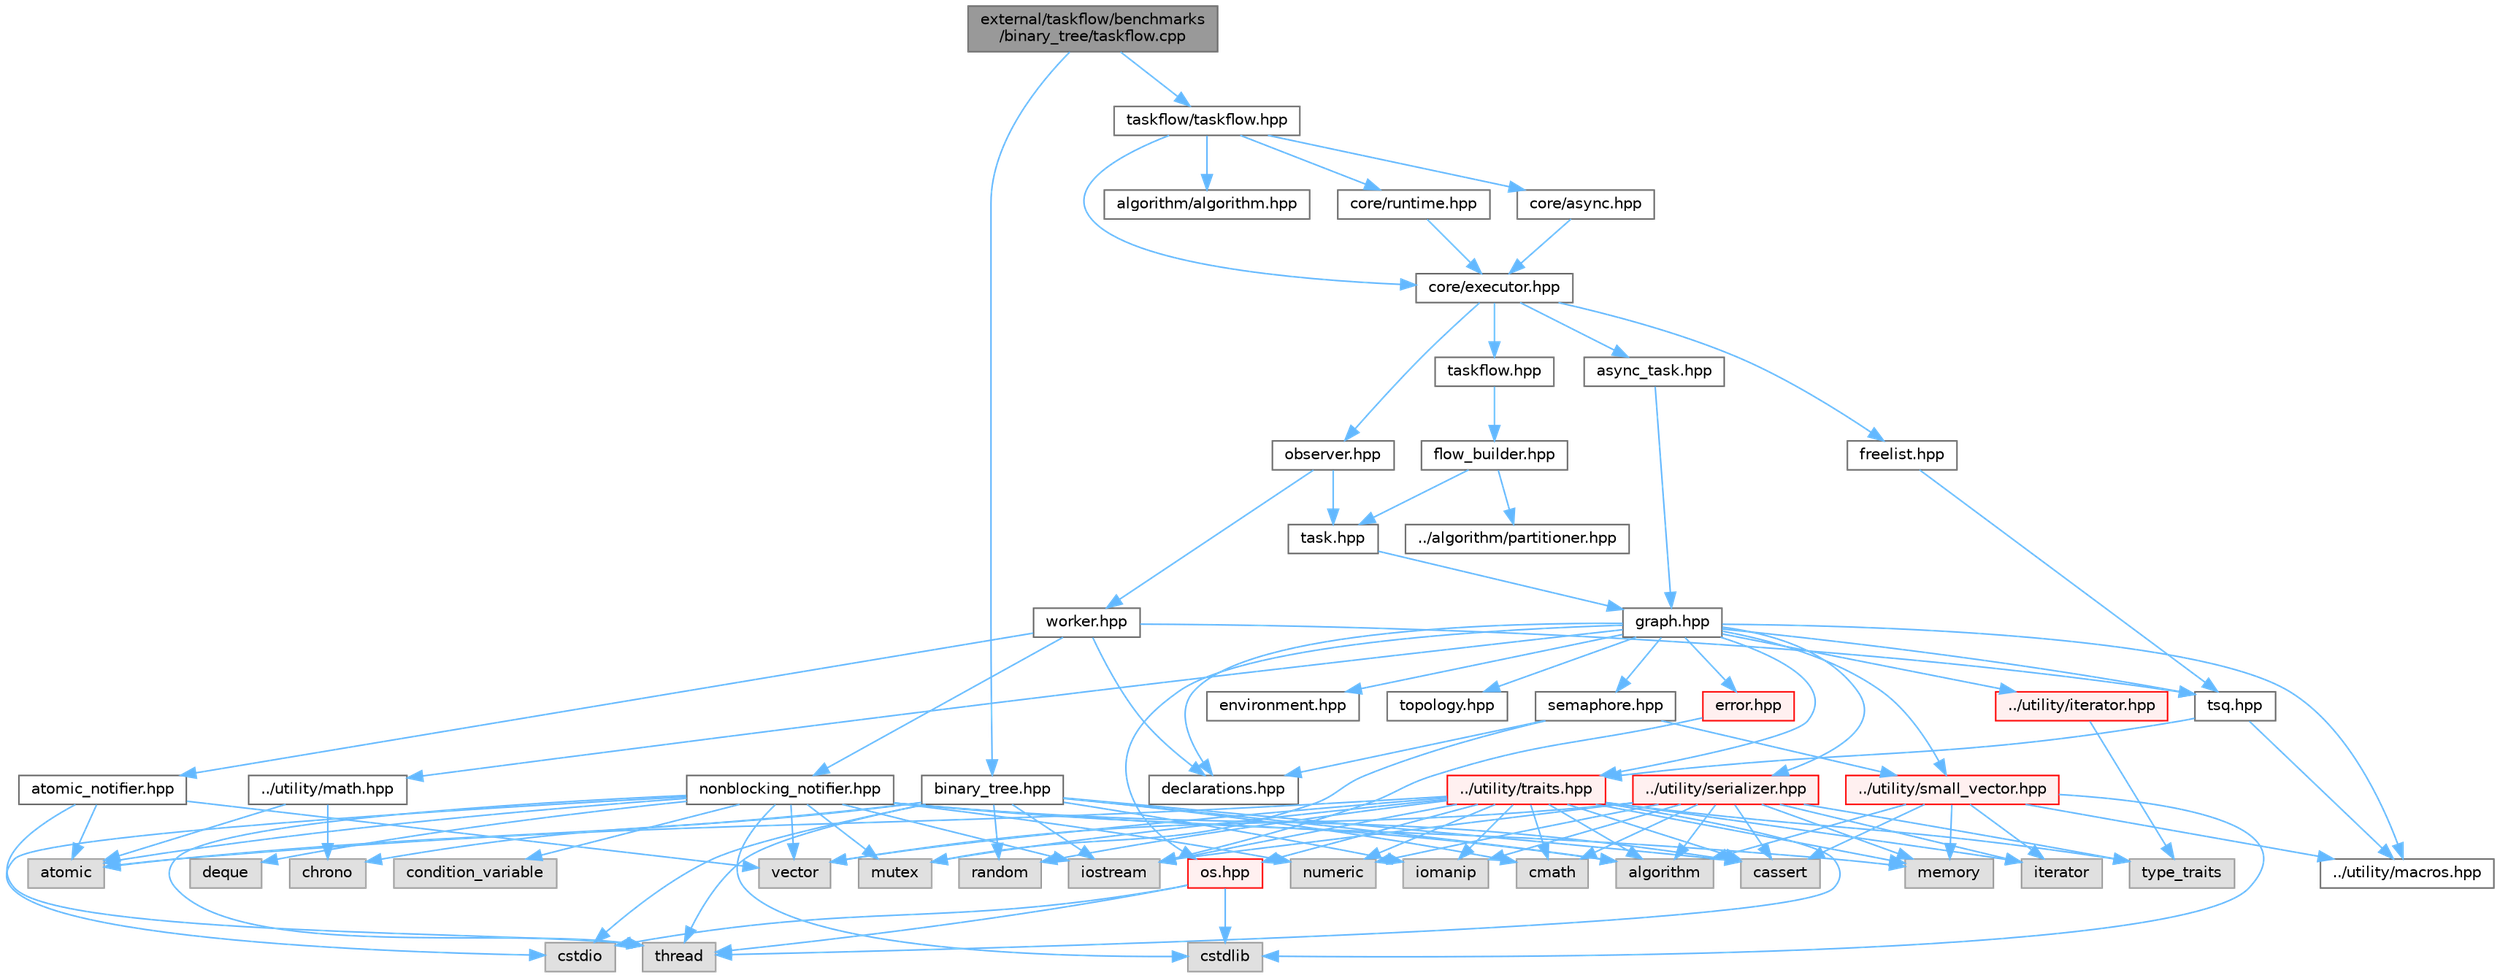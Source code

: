 digraph "external/taskflow/benchmarks/binary_tree/taskflow.cpp"
{
 // LATEX_PDF_SIZE
  bgcolor="transparent";
  edge [fontname=Helvetica,fontsize=10,labelfontname=Helvetica,labelfontsize=10];
  node [fontname=Helvetica,fontsize=10,shape=box,height=0.2,width=0.4];
  Node1 [id="Node000001",label="external/taskflow/benchmarks\l/binary_tree/taskflow.cpp",height=0.2,width=0.4,color="gray40", fillcolor="grey60", style="filled", fontcolor="black",tooltip=" "];
  Node1 -> Node2 [id="edge107_Node000001_Node000002",color="steelblue1",style="solid",tooltip=" "];
  Node2 [id="Node000002",label="binary_tree.hpp",height=0.2,width=0.4,color="grey40", fillcolor="white", style="filled",URL="$binary__tree_8hpp.html",tooltip=" "];
  Node2 -> Node3 [id="edge108_Node000002_Node000003",color="steelblue1",style="solid",tooltip=" "];
  Node3 [id="Node000003",label="algorithm",height=0.2,width=0.4,color="grey60", fillcolor="#E0E0E0", style="filled",tooltip=" "];
  Node2 -> Node4 [id="edge109_Node000002_Node000004",color="steelblue1",style="solid",tooltip=" "];
  Node4 [id="Node000004",label="cassert",height=0.2,width=0.4,color="grey60", fillcolor="#E0E0E0", style="filled",tooltip=" "];
  Node2 -> Node5 [id="edge110_Node000002_Node000005",color="steelblue1",style="solid",tooltip=" "];
  Node5 [id="Node000005",label="cstdio",height=0.2,width=0.4,color="grey60", fillcolor="#E0E0E0", style="filled",tooltip=" "];
  Node2 -> Node6 [id="edge111_Node000002_Node000006",color="steelblue1",style="solid",tooltip=" "];
  Node6 [id="Node000006",label="chrono",height=0.2,width=0.4,color="grey60", fillcolor="#E0E0E0", style="filled",tooltip=" "];
  Node2 -> Node7 [id="edge112_Node000002_Node000007",color="steelblue1",style="solid",tooltip=" "];
  Node7 [id="Node000007",label="iostream",height=0.2,width=0.4,color="grey60", fillcolor="#E0E0E0", style="filled",tooltip=" "];
  Node2 -> Node8 [id="edge113_Node000002_Node000008",color="steelblue1",style="solid",tooltip=" "];
  Node8 [id="Node000008",label="iomanip",height=0.2,width=0.4,color="grey60", fillcolor="#E0E0E0", style="filled",tooltip=" "];
  Node2 -> Node9 [id="edge114_Node000002_Node000009",color="steelblue1",style="solid",tooltip=" "];
  Node9 [id="Node000009",label="thread",height=0.2,width=0.4,color="grey60", fillcolor="#E0E0E0", style="filled",tooltip=" "];
  Node2 -> Node10 [id="edge115_Node000002_Node000010",color="steelblue1",style="solid",tooltip=" "];
  Node10 [id="Node000010",label="random",height=0.2,width=0.4,color="grey60", fillcolor="#E0E0E0", style="filled",tooltip=" "];
  Node2 -> Node11 [id="edge116_Node000002_Node000011",color="steelblue1",style="solid",tooltip=" "];
  Node11 [id="Node000011",label="cmath",height=0.2,width=0.4,color="grey60", fillcolor="#E0E0E0", style="filled",tooltip=" "];
  Node2 -> Node12 [id="edge117_Node000002_Node000012",color="steelblue1",style="solid",tooltip=" "];
  Node12 [id="Node000012",label="atomic",height=0.2,width=0.4,color="grey60", fillcolor="#E0E0E0", style="filled",tooltip=" "];
  Node1 -> Node13 [id="edge118_Node000001_Node000013",color="steelblue1",style="solid",tooltip=" "];
  Node13 [id="Node000013",label="taskflow/taskflow.hpp",height=0.2,width=0.4,color="grey40", fillcolor="white", style="filled",URL="$taskflow_8hpp.html",tooltip="main taskflow include file"];
  Node13 -> Node14 [id="edge119_Node000013_Node000014",color="steelblue1",style="solid",tooltip=" "];
  Node14 [id="Node000014",label="core/executor.hpp",height=0.2,width=0.4,color="grey40", fillcolor="white", style="filled",URL="$executor_8hpp.html",tooltip="executor include file"];
  Node14 -> Node15 [id="edge120_Node000014_Node000015",color="steelblue1",style="solid",tooltip=" "];
  Node15 [id="Node000015",label="observer.hpp",height=0.2,width=0.4,color="grey40", fillcolor="white", style="filled",URL="$observer_8hpp.html",tooltip="observer include file"];
  Node15 -> Node16 [id="edge121_Node000015_Node000016",color="steelblue1",style="solid",tooltip=" "];
  Node16 [id="Node000016",label="task.hpp",height=0.2,width=0.4,color="grey40", fillcolor="white", style="filled",URL="$task_8hpp.html",tooltip="task include file"];
  Node16 -> Node17 [id="edge122_Node000016_Node000017",color="steelblue1",style="solid",tooltip=" "];
  Node17 [id="Node000017",label="graph.hpp",height=0.2,width=0.4,color="grey40", fillcolor="white", style="filled",URL="$taskflow_2core_2graph_8hpp.html",tooltip="graph include file"];
  Node17 -> Node18 [id="edge123_Node000017_Node000018",color="steelblue1",style="solid",tooltip=" "];
  Node18 [id="Node000018",label="../utility/macros.hpp",height=0.2,width=0.4,color="grey40", fillcolor="white", style="filled",URL="$macros_8hpp.html",tooltip=" "];
  Node17 -> Node19 [id="edge124_Node000017_Node000019",color="steelblue1",style="solid",tooltip=" "];
  Node19 [id="Node000019",label="../utility/traits.hpp",height=0.2,width=0.4,color="red", fillcolor="#FFF0F0", style="filled",URL="$taskflow_2utility_2traits_8hpp.html",tooltip=" "];
  Node19 -> Node20 [id="edge125_Node000019_Node000020",color="steelblue1",style="solid",tooltip=" "];
  Node20 [id="Node000020",label="type_traits",height=0.2,width=0.4,color="grey60", fillcolor="#E0E0E0", style="filled",tooltip=" "];
  Node19 -> Node21 [id="edge126_Node000019_Node000021",color="steelblue1",style="solid",tooltip=" "];
  Node21 [id="Node000021",label="iterator",height=0.2,width=0.4,color="grey60", fillcolor="#E0E0E0", style="filled",tooltip=" "];
  Node19 -> Node7 [id="edge127_Node000019_Node000007",color="steelblue1",style="solid",tooltip=" "];
  Node19 -> Node23 [id="edge128_Node000019_Node000023",color="steelblue1",style="solid",tooltip=" "];
  Node23 [id="Node000023",label="mutex",height=0.2,width=0.4,color="grey60", fillcolor="#E0E0E0", style="filled",tooltip=" "];
  Node19 -> Node26 [id="edge129_Node000019_Node000026",color="steelblue1",style="solid",tooltip=" "];
  Node26 [id="Node000026",label="vector",height=0.2,width=0.4,color="grey60", fillcolor="#E0E0E0", style="filled",tooltip=" "];
  Node19 -> Node3 [id="edge130_Node000019_Node000003",color="steelblue1",style="solid",tooltip=" "];
  Node19 -> Node27 [id="edge131_Node000019_Node000027",color="steelblue1",style="solid",tooltip=" "];
  Node27 [id="Node000027",label="memory",height=0.2,width=0.4,color="grey60", fillcolor="#E0E0E0", style="filled",tooltip=" "];
  Node19 -> Node12 [id="edge132_Node000019_Node000012",color="steelblue1",style="solid",tooltip=" "];
  Node19 -> Node9 [id="edge133_Node000019_Node000009",color="steelblue1",style="solid",tooltip=" "];
  Node19 -> Node34 [id="edge134_Node000019_Node000034",color="steelblue1",style="solid",tooltip=" "];
  Node34 [id="Node000034",label="numeric",height=0.2,width=0.4,color="grey60", fillcolor="#E0E0E0", style="filled",tooltip=" "];
  Node19 -> Node10 [id="edge135_Node000019_Node000010",color="steelblue1",style="solid",tooltip=" "];
  Node19 -> Node8 [id="edge136_Node000019_Node000008",color="steelblue1",style="solid",tooltip=" "];
  Node19 -> Node4 [id="edge137_Node000019_Node000004",color="steelblue1",style="solid",tooltip=" "];
  Node19 -> Node11 [id="edge138_Node000019_Node000011",color="steelblue1",style="solid",tooltip=" "];
  Node19 -> Node39 [id="edge139_Node000019_Node000039",color="steelblue1",style="solid",tooltip=" "];
  Node39 [id="Node000039",label="os.hpp",height=0.2,width=0.4,color="red", fillcolor="#FFF0F0", style="filled",URL="$os_8hpp.html",tooltip=" "];
  Node39 -> Node40 [id="edge140_Node000039_Node000040",color="steelblue1",style="solid",tooltip=" "];
  Node40 [id="Node000040",label="cstdlib",height=0.2,width=0.4,color="grey60", fillcolor="#E0E0E0", style="filled",tooltip=" "];
  Node39 -> Node5 [id="edge141_Node000039_Node000005",color="steelblue1",style="solid",tooltip=" "];
  Node39 -> Node9 [id="edge142_Node000039_Node000009",color="steelblue1",style="solid",tooltip=" "];
  Node17 -> Node41 [id="edge143_Node000017_Node000041",color="steelblue1",style="solid",tooltip=" "];
  Node41 [id="Node000041",label="../utility/iterator.hpp",height=0.2,width=0.4,color="red", fillcolor="#FFF0F0", style="filled",URL="$iterator_8hpp.html",tooltip=" "];
  Node41 -> Node20 [id="edge144_Node000041_Node000020",color="steelblue1",style="solid",tooltip=" "];
  Node17 -> Node39 [id="edge145_Node000017_Node000039",color="steelblue1",style="solid",tooltip=" "];
  Node17 -> Node43 [id="edge146_Node000017_Node000043",color="steelblue1",style="solid",tooltip=" "];
  Node43 [id="Node000043",label="../utility/math.hpp",height=0.2,width=0.4,color="grey40", fillcolor="white", style="filled",URL="$math_8hpp.html",tooltip=" "];
  Node43 -> Node12 [id="edge147_Node000043_Node000012",color="steelblue1",style="solid",tooltip=" "];
  Node43 -> Node6 [id="edge148_Node000043_Node000006",color="steelblue1",style="solid",tooltip=" "];
  Node17 -> Node44 [id="edge149_Node000017_Node000044",color="steelblue1",style="solid",tooltip=" "];
  Node44 [id="Node000044",label="../utility/small_vector.hpp",height=0.2,width=0.4,color="red", fillcolor="#FFF0F0", style="filled",URL="$small__vector_8hpp.html",tooltip="small vector include file"];
  Node44 -> Node18 [id="edge150_Node000044_Node000018",color="steelblue1",style="solid",tooltip=" "];
  Node44 -> Node3 [id="edge151_Node000044_Node000003",color="steelblue1",style="solid",tooltip=" "];
  Node44 -> Node4 [id="edge152_Node000044_Node000004",color="steelblue1",style="solid",tooltip=" "];
  Node44 -> Node40 [id="edge153_Node000044_Node000040",color="steelblue1",style="solid",tooltip=" "];
  Node44 -> Node21 [id="edge154_Node000044_Node000021",color="steelblue1",style="solid",tooltip=" "];
  Node44 -> Node27 [id="edge155_Node000044_Node000027",color="steelblue1",style="solid",tooltip=" "];
  Node17 -> Node47 [id="edge156_Node000017_Node000047",color="steelblue1",style="solid",tooltip=" "];
  Node47 [id="Node000047",label="../utility/serializer.hpp",height=0.2,width=0.4,color="red", fillcolor="#FFF0F0", style="filled",URL="$taskflow_2utility_2serializer_8hpp.html",tooltip=" "];
  Node47 -> Node20 [id="edge157_Node000047_Node000020",color="steelblue1",style="solid",tooltip=" "];
  Node47 -> Node21 [id="edge158_Node000047_Node000021",color="steelblue1",style="solid",tooltip=" "];
  Node47 -> Node7 [id="edge159_Node000047_Node000007",color="steelblue1",style="solid",tooltip=" "];
  Node47 -> Node26 [id="edge160_Node000047_Node000026",color="steelblue1",style="solid",tooltip=" "];
  Node47 -> Node3 [id="edge161_Node000047_Node000003",color="steelblue1",style="solid",tooltip=" "];
  Node47 -> Node27 [id="edge162_Node000047_Node000027",color="steelblue1",style="solid",tooltip=" "];
  Node47 -> Node34 [id="edge163_Node000047_Node000034",color="steelblue1",style="solid",tooltip=" "];
  Node47 -> Node8 [id="edge164_Node000047_Node000008",color="steelblue1",style="solid",tooltip=" "];
  Node47 -> Node4 [id="edge165_Node000047_Node000004",color="steelblue1",style="solid",tooltip=" "];
  Node47 -> Node11 [id="edge166_Node000047_Node000011",color="steelblue1",style="solid",tooltip=" "];
  Node17 -> Node51 [id="edge167_Node000017_Node000051",color="steelblue1",style="solid",tooltip=" "];
  Node51 [id="Node000051",label="error.hpp",height=0.2,width=0.4,color="red", fillcolor="#FFF0F0", style="filled",URL="$error_8hpp.html",tooltip=" "];
  Node51 -> Node7 [id="edge168_Node000051_Node000007",color="steelblue1",style="solid",tooltip=" "];
  Node17 -> Node54 [id="edge169_Node000017_Node000054",color="steelblue1",style="solid",tooltip=" "];
  Node54 [id="Node000054",label="declarations.hpp",height=0.2,width=0.4,color="grey40", fillcolor="white", style="filled",URL="$declarations_8hpp.html",tooltip=" "];
  Node17 -> Node55 [id="edge170_Node000017_Node000055",color="steelblue1",style="solid",tooltip=" "];
  Node55 [id="Node000055",label="semaphore.hpp",height=0.2,width=0.4,color="grey40", fillcolor="white", style="filled",URL="$semaphore_8hpp.html",tooltip="semaphore include file"];
  Node55 -> Node23 [id="edge171_Node000055_Node000023",color="steelblue1",style="solid",tooltip=" "];
  Node55 -> Node54 [id="edge172_Node000055_Node000054",color="steelblue1",style="solid",tooltip=" "];
  Node55 -> Node44 [id="edge173_Node000055_Node000044",color="steelblue1",style="solid",tooltip=" "];
  Node17 -> Node56 [id="edge174_Node000017_Node000056",color="steelblue1",style="solid",tooltip=" "];
  Node56 [id="Node000056",label="environment.hpp",height=0.2,width=0.4,color="grey40", fillcolor="white", style="filled",URL="$environment_8hpp.html",tooltip=" "];
  Node17 -> Node57 [id="edge175_Node000017_Node000057",color="steelblue1",style="solid",tooltip=" "];
  Node57 [id="Node000057",label="topology.hpp",height=0.2,width=0.4,color="grey40", fillcolor="white", style="filled",URL="$topology_8hpp.html",tooltip=" "];
  Node17 -> Node58 [id="edge176_Node000017_Node000058",color="steelblue1",style="solid",tooltip=" "];
  Node58 [id="Node000058",label="tsq.hpp",height=0.2,width=0.4,color="grey40", fillcolor="white", style="filled",URL="$tsq_8hpp.html",tooltip="task queue include file"];
  Node58 -> Node18 [id="edge177_Node000058_Node000018",color="steelblue1",style="solid",tooltip=" "];
  Node58 -> Node19 [id="edge178_Node000058_Node000019",color="steelblue1",style="solid",tooltip=" "];
  Node15 -> Node59 [id="edge179_Node000015_Node000059",color="steelblue1",style="solid",tooltip=" "];
  Node59 [id="Node000059",label="worker.hpp",height=0.2,width=0.4,color="grey40", fillcolor="white", style="filled",URL="$worker_8hpp.html",tooltip="worker include file"];
  Node59 -> Node54 [id="edge180_Node000059_Node000054",color="steelblue1",style="solid",tooltip=" "];
  Node59 -> Node58 [id="edge181_Node000059_Node000058",color="steelblue1",style="solid",tooltip=" "];
  Node59 -> Node60 [id="edge182_Node000059_Node000060",color="steelblue1",style="solid",tooltip=" "];
  Node60 [id="Node000060",label="atomic_notifier.hpp",height=0.2,width=0.4,color="grey40", fillcolor="white", style="filled",URL="$atomic__notifier_8hpp.html",tooltip=" "];
  Node60 -> Node12 [id="edge183_Node000060_Node000012",color="steelblue1",style="solid",tooltip=" "];
  Node60 -> Node9 [id="edge184_Node000060_Node000009",color="steelblue1",style="solid",tooltip=" "];
  Node60 -> Node26 [id="edge185_Node000060_Node000026",color="steelblue1",style="solid",tooltip=" "];
  Node59 -> Node61 [id="edge186_Node000059_Node000061",color="steelblue1",style="solid",tooltip=" "];
  Node61 [id="Node000061",label="nonblocking_notifier.hpp",height=0.2,width=0.4,color="grey40", fillcolor="white", style="filled",URL="$nonblocking__notifier_8hpp.html",tooltip=" "];
  Node61 -> Node7 [id="edge187_Node000061_Node000007",color="steelblue1",style="solid",tooltip=" "];
  Node61 -> Node26 [id="edge188_Node000061_Node000026",color="steelblue1",style="solid",tooltip=" "];
  Node61 -> Node40 [id="edge189_Node000061_Node000040",color="steelblue1",style="solid",tooltip=" "];
  Node61 -> Node5 [id="edge190_Node000061_Node000005",color="steelblue1",style="solid",tooltip=" "];
  Node61 -> Node12 [id="edge191_Node000061_Node000012",color="steelblue1",style="solid",tooltip=" "];
  Node61 -> Node27 [id="edge192_Node000061_Node000027",color="steelblue1",style="solid",tooltip=" "];
  Node61 -> Node62 [id="edge193_Node000061_Node000062",color="steelblue1",style="solid",tooltip=" "];
  Node62 [id="Node000062",label="deque",height=0.2,width=0.4,color="grey60", fillcolor="#E0E0E0", style="filled",tooltip=" "];
  Node61 -> Node23 [id="edge194_Node000061_Node000023",color="steelblue1",style="solid",tooltip=" "];
  Node61 -> Node63 [id="edge195_Node000061_Node000063",color="steelblue1",style="solid",tooltip=" "];
  Node63 [id="Node000063",label="condition_variable",height=0.2,width=0.4,color="grey60", fillcolor="#E0E0E0", style="filled",tooltip=" "];
  Node61 -> Node9 [id="edge196_Node000061_Node000009",color="steelblue1",style="solid",tooltip=" "];
  Node61 -> Node3 [id="edge197_Node000061_Node000003",color="steelblue1",style="solid",tooltip=" "];
  Node61 -> Node34 [id="edge198_Node000061_Node000034",color="steelblue1",style="solid",tooltip=" "];
  Node61 -> Node4 [id="edge199_Node000061_Node000004",color="steelblue1",style="solid",tooltip=" "];
  Node14 -> Node64 [id="edge200_Node000014_Node000064",color="steelblue1",style="solid",tooltip=" "];
  Node64 [id="Node000064",label="taskflow.hpp",height=0.2,width=0.4,color="grey40", fillcolor="white", style="filled",URL="$core_2taskflow_8hpp.html",tooltip="taskflow include file"];
  Node64 -> Node65 [id="edge201_Node000064_Node000065",color="steelblue1",style="solid",tooltip=" "];
  Node65 [id="Node000065",label="flow_builder.hpp",height=0.2,width=0.4,color="grey40", fillcolor="white", style="filled",URL="$flow__builder_8hpp.html",tooltip="flow builder include file"];
  Node65 -> Node16 [id="edge202_Node000065_Node000016",color="steelblue1",style="solid",tooltip=" "];
  Node65 -> Node66 [id="edge203_Node000065_Node000066",color="steelblue1",style="solid",tooltip=" "];
  Node66 [id="Node000066",label="../algorithm/partitioner.hpp",height=0.2,width=0.4,color="grey40", fillcolor="white", style="filled",URL="$partitioner_8hpp.html",tooltip="partitioner include file"];
  Node14 -> Node67 [id="edge204_Node000014_Node000067",color="steelblue1",style="solid",tooltip=" "];
  Node67 [id="Node000067",label="async_task.hpp",height=0.2,width=0.4,color="grey40", fillcolor="white", style="filled",URL="$taskflow_2core_2async__task_8hpp.html",tooltip="asynchronous task include file"];
  Node67 -> Node17 [id="edge205_Node000067_Node000017",color="steelblue1",style="solid",tooltip=" "];
  Node14 -> Node68 [id="edge206_Node000014_Node000068",color="steelblue1",style="solid",tooltip=" "];
  Node68 [id="Node000068",label="freelist.hpp",height=0.2,width=0.4,color="grey40", fillcolor="white", style="filled",URL="$freelist_8hpp.html",tooltip=" "];
  Node68 -> Node58 [id="edge207_Node000068_Node000058",color="steelblue1",style="solid",tooltip=" "];
  Node13 -> Node69 [id="edge208_Node000013_Node000069",color="steelblue1",style="solid",tooltip=" "];
  Node69 [id="Node000069",label="core/runtime.hpp",height=0.2,width=0.4,color="grey40", fillcolor="white", style="filled",URL="$runtime_8hpp.html",tooltip=" "];
  Node69 -> Node14 [id="edge209_Node000069_Node000014",color="steelblue1",style="solid",tooltip=" "];
  Node13 -> Node70 [id="edge210_Node000013_Node000070",color="steelblue1",style="solid",tooltip=" "];
  Node70 [id="Node000070",label="core/async.hpp",height=0.2,width=0.4,color="grey40", fillcolor="white", style="filled",URL="$async_8hpp.html",tooltip=" "];
  Node70 -> Node14 [id="edge211_Node000070_Node000014",color="steelblue1",style="solid",tooltip=" "];
  Node13 -> Node71 [id="edge212_Node000013_Node000071",color="steelblue1",style="solid",tooltip=" "];
  Node71 [id="Node000071",label="algorithm/algorithm.hpp",height=0.2,width=0.4,color="grey40", fillcolor="white", style="filled",URL="$algorithm_8hpp.html",tooltip=" "];
}
